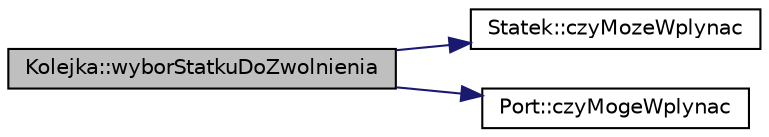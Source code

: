 digraph "Kolejka::wyborStatkuDoZwolnienia"
{
  edge [fontname="Helvetica",fontsize="10",labelfontname="Helvetica",labelfontsize="10"];
  node [fontname="Helvetica",fontsize="10",shape=record];
  rankdir="LR";
  Node1 [label="Kolejka::wyborStatkuDoZwolnienia",height=0.2,width=0.4,color="black", fillcolor="grey75", style="filled", fontcolor="black"];
  Node1 -> Node2 [color="midnightblue",fontsize="10",style="solid",fontname="Helvetica"];
  Node2 [label="Statek::czyMozeWplynac",height=0.2,width=0.4,color="black", fillcolor="white", style="filled",URL="$class_statek.html#a8706546cad1537044d4a4f43b777dfd0",tooltip="Funkcja sprawdzajaca czy mozemy wplynac do kanalu. "];
  Node1 -> Node3 [color="midnightblue",fontsize="10",style="solid",fontname="Helvetica"];
  Node3 [label="Port::czyMogeWplynac",height=0.2,width=0.4,color="black", fillcolor="white", style="filled",URL="$class_port.html#a3dbce335ee656437c81b748db01c3747",tooltip="Funkcja sprawdzajaca czy statek moze wplynac do portu. "];
}
